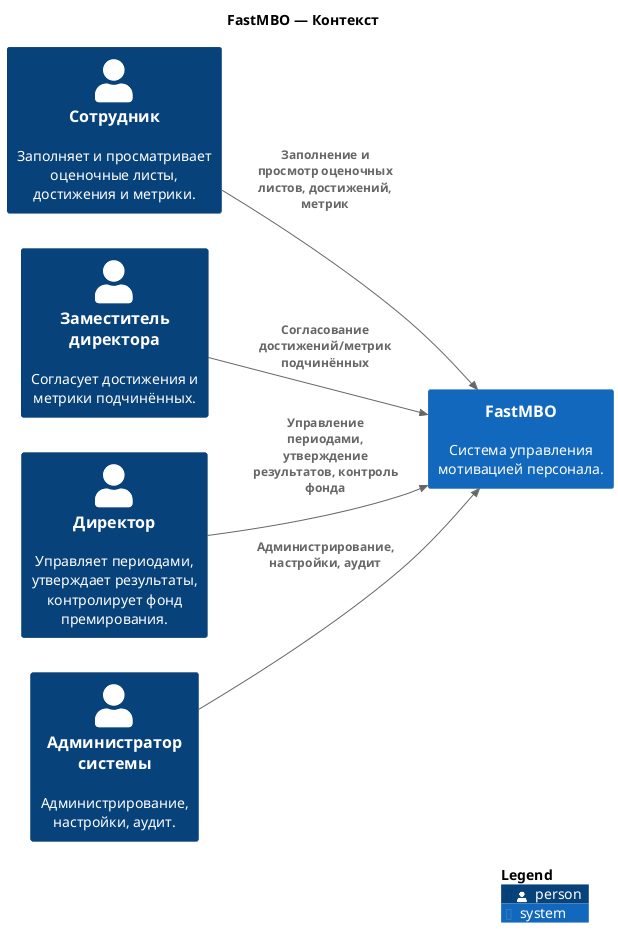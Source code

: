 @startuml
set separator none
title FastMBO — Контекст

left to right direction

!include <C4/C4>
!include <C4/C4_Context>

System(FastMBO, "FastMBO", $descr="Система управления мотивацией персонала.", $tags="", $link="")
Person(Сотрудник, "Сотрудник", $descr="Заполняет и просматривает оценочные листы, достижения и метрики.", $tags="", $link="")
Person(Заместительдиректора, "Заместитель директора", $descr="Согласует достижения и метрики подчинённых.", $tags="", $link="")
Person(Директор, "Директор", $descr="Управляет периодами, утверждает результаты, контролирует фонд премирования.", $tags="", $link="")
Person(Администраторсистемы, "Администратор системы", $descr="Администрирование, настройки, аудит.", $tags="", $link="")

Rel(Сотрудник, FastMBO, "Заполнение и просмотр оценочных листов, достижений, метрик", $techn="", $tags="", $link="")
Rel(Заместительдиректора, FastMBO, "Согласование достижений/метрик подчинённых", $techn="", $tags="", $link="")
Rel(Директор, FastMBO, "Управление периодами, утверждение результатов, контроль фонда", $techn="", $tags="", $link="")
Rel(Администраторсистемы, FastMBO, "Администрирование, настройки, аудит", $techn="", $tags="", $link="")

SHOW_LEGEND(true)
@enduml